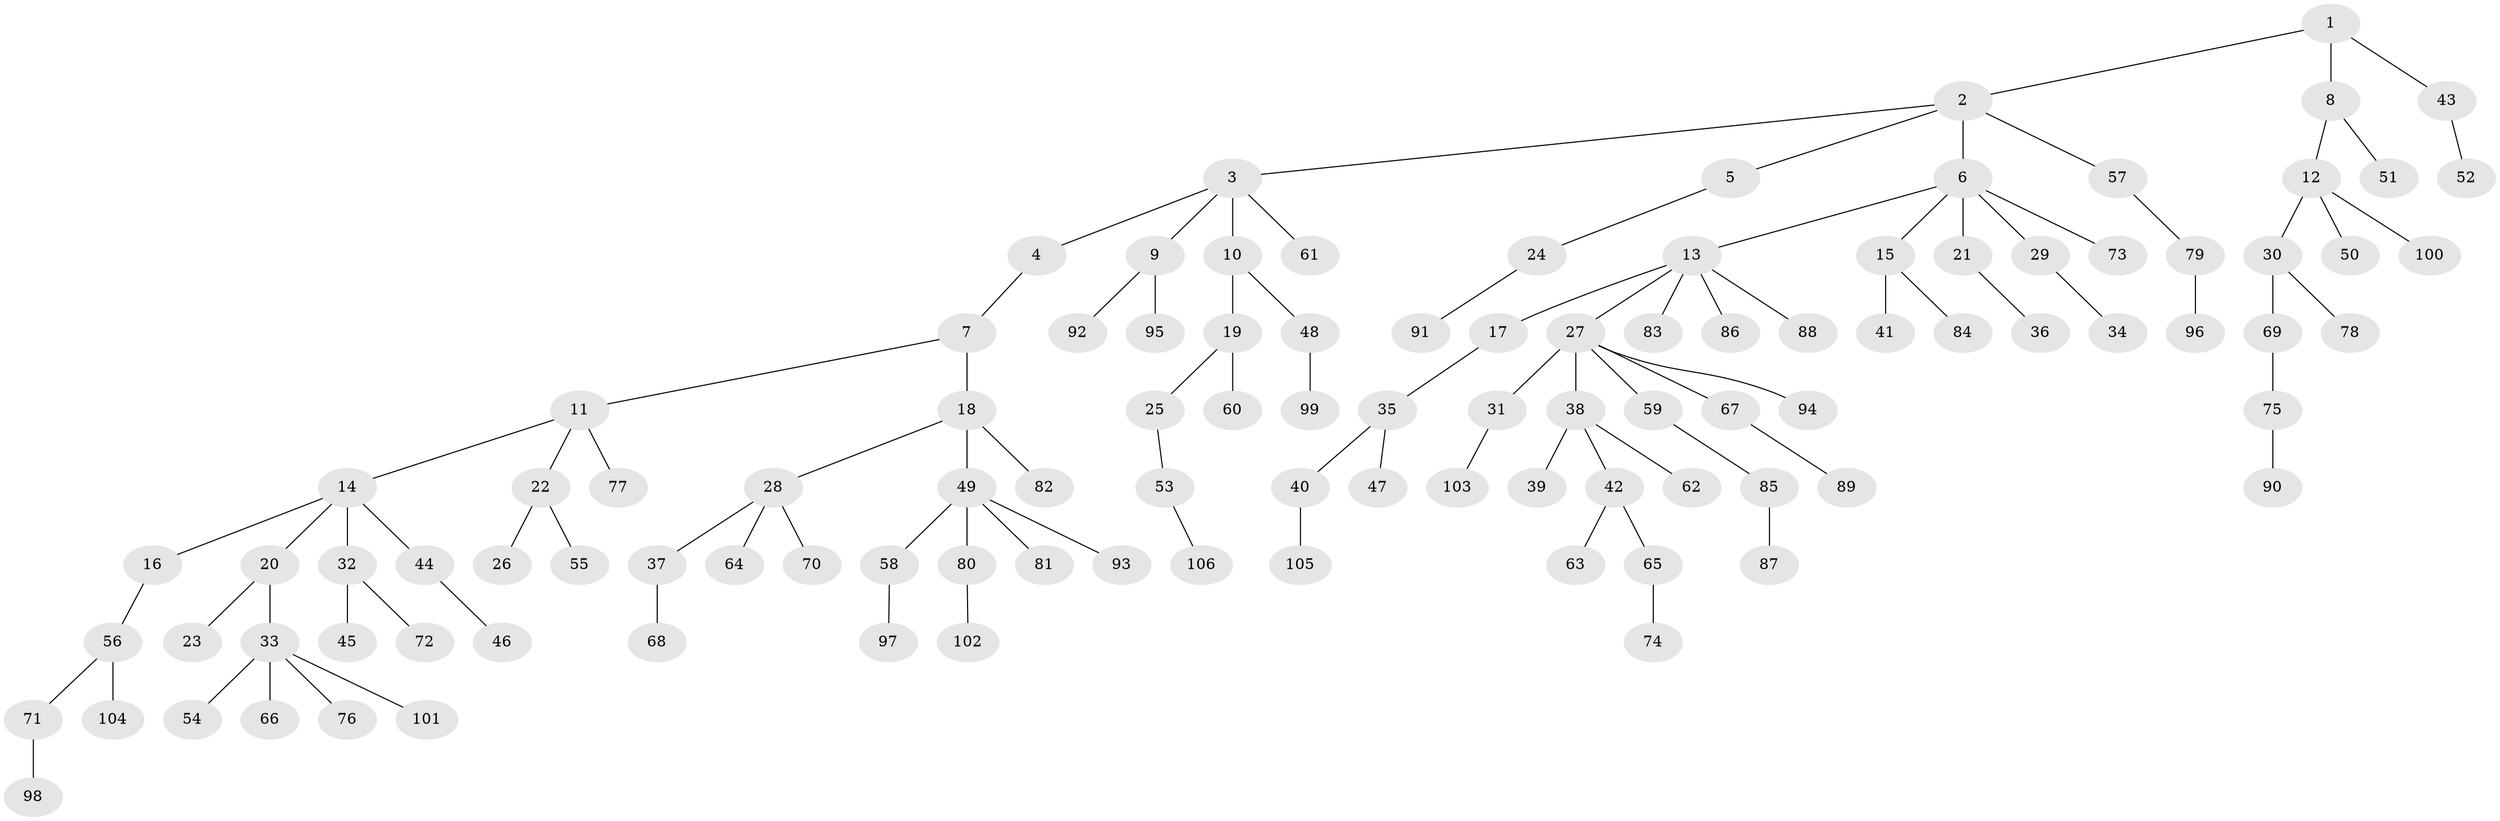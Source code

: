 // coarse degree distribution, {1: 0.9032258064516129, 2: 0.06451612903225806, 28: 0.03225806451612903}
// Generated by graph-tools (version 1.1) at 2025/57/03/04/25 21:57:11]
// undirected, 106 vertices, 105 edges
graph export_dot {
graph [start="1"]
  node [color=gray90,style=filled];
  1;
  2;
  3;
  4;
  5;
  6;
  7;
  8;
  9;
  10;
  11;
  12;
  13;
  14;
  15;
  16;
  17;
  18;
  19;
  20;
  21;
  22;
  23;
  24;
  25;
  26;
  27;
  28;
  29;
  30;
  31;
  32;
  33;
  34;
  35;
  36;
  37;
  38;
  39;
  40;
  41;
  42;
  43;
  44;
  45;
  46;
  47;
  48;
  49;
  50;
  51;
  52;
  53;
  54;
  55;
  56;
  57;
  58;
  59;
  60;
  61;
  62;
  63;
  64;
  65;
  66;
  67;
  68;
  69;
  70;
  71;
  72;
  73;
  74;
  75;
  76;
  77;
  78;
  79;
  80;
  81;
  82;
  83;
  84;
  85;
  86;
  87;
  88;
  89;
  90;
  91;
  92;
  93;
  94;
  95;
  96;
  97;
  98;
  99;
  100;
  101;
  102;
  103;
  104;
  105;
  106;
  1 -- 2;
  1 -- 8;
  1 -- 43;
  2 -- 3;
  2 -- 5;
  2 -- 6;
  2 -- 57;
  3 -- 4;
  3 -- 9;
  3 -- 10;
  3 -- 61;
  4 -- 7;
  5 -- 24;
  6 -- 13;
  6 -- 15;
  6 -- 21;
  6 -- 29;
  6 -- 73;
  7 -- 11;
  7 -- 18;
  8 -- 12;
  8 -- 51;
  9 -- 92;
  9 -- 95;
  10 -- 19;
  10 -- 48;
  11 -- 14;
  11 -- 22;
  11 -- 77;
  12 -- 30;
  12 -- 50;
  12 -- 100;
  13 -- 17;
  13 -- 27;
  13 -- 83;
  13 -- 86;
  13 -- 88;
  14 -- 16;
  14 -- 20;
  14 -- 32;
  14 -- 44;
  15 -- 41;
  15 -- 84;
  16 -- 56;
  17 -- 35;
  18 -- 28;
  18 -- 49;
  18 -- 82;
  19 -- 25;
  19 -- 60;
  20 -- 23;
  20 -- 33;
  21 -- 36;
  22 -- 26;
  22 -- 55;
  24 -- 91;
  25 -- 53;
  27 -- 31;
  27 -- 38;
  27 -- 59;
  27 -- 67;
  27 -- 94;
  28 -- 37;
  28 -- 64;
  28 -- 70;
  29 -- 34;
  30 -- 69;
  30 -- 78;
  31 -- 103;
  32 -- 45;
  32 -- 72;
  33 -- 54;
  33 -- 66;
  33 -- 76;
  33 -- 101;
  35 -- 40;
  35 -- 47;
  37 -- 68;
  38 -- 39;
  38 -- 42;
  38 -- 62;
  40 -- 105;
  42 -- 63;
  42 -- 65;
  43 -- 52;
  44 -- 46;
  48 -- 99;
  49 -- 58;
  49 -- 80;
  49 -- 81;
  49 -- 93;
  53 -- 106;
  56 -- 71;
  56 -- 104;
  57 -- 79;
  58 -- 97;
  59 -- 85;
  65 -- 74;
  67 -- 89;
  69 -- 75;
  71 -- 98;
  75 -- 90;
  79 -- 96;
  80 -- 102;
  85 -- 87;
}
